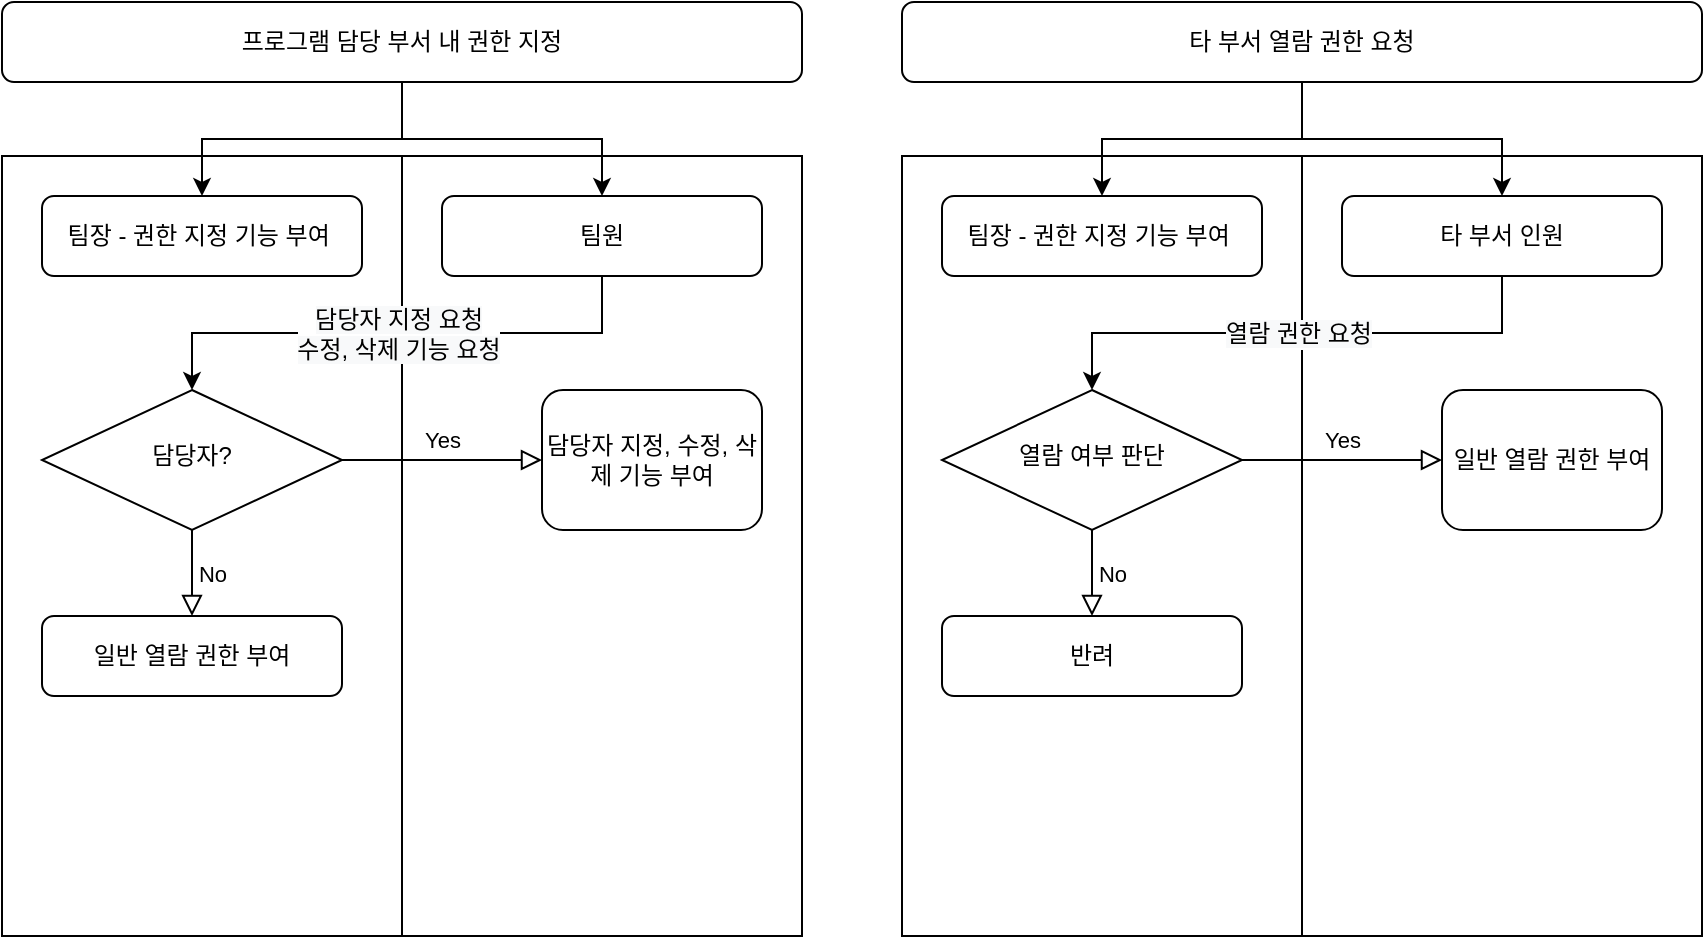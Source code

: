 <mxfile version="13.1.5" type="github">
  <diagram id="C5RBs43oDa-KdzZeNtuy" name="Page-1">
    <mxGraphModel dx="1392" dy="772" grid="1" gridSize="10" guides="1" tooltips="1" connect="1" arrows="1" fold="1" page="1" pageScale="1" pageWidth="827" pageHeight="1169" math="0" shadow="0">
      <root>
        <mxCell id="WIyWlLk6GJQsqaUBKTNV-0" />
        <mxCell id="WIyWlLk6GJQsqaUBKTNV-1" parent="WIyWlLk6GJQsqaUBKTNV-0" />
        <mxCell id="nkfNfoPDe_xAIz3V923W-22" value="" style="rounded=0;whiteSpace=wrap;html=1;" vertex="1" parent="WIyWlLk6GJQsqaUBKTNV-1">
          <mxGeometry x="230" y="210" width="200" height="390" as="geometry" />
        </mxCell>
        <mxCell id="nkfNfoPDe_xAIz3V923W-21" value="" style="rounded=0;whiteSpace=wrap;html=1;" vertex="1" parent="WIyWlLk6GJQsqaUBKTNV-1">
          <mxGeometry x="30" y="210" width="200" height="390" as="geometry" />
        </mxCell>
        <mxCell id="nkfNfoPDe_xAIz3V923W-4" style="edgeStyle=orthogonalEdgeStyle;rounded=0;orthogonalLoop=1;jettySize=auto;html=1;exitX=0.5;exitY=1;exitDx=0;exitDy=0;entryX=0.5;entryY=0;entryDx=0;entryDy=0;" edge="1" parent="WIyWlLk6GJQsqaUBKTNV-1" source="WIyWlLk6GJQsqaUBKTNV-3" target="nkfNfoPDe_xAIz3V923W-17">
          <mxGeometry relative="1" as="geometry">
            <mxPoint x="125" y="213" as="targetPoint" />
          </mxGeometry>
        </mxCell>
        <mxCell id="WIyWlLk6GJQsqaUBKTNV-3" value="프로그램 담당 부서 내 권한&amp;nbsp;지정" style="rounded=1;whiteSpace=wrap;html=1;fontSize=12;glass=0;strokeWidth=1;shadow=0;" parent="WIyWlLk6GJQsqaUBKTNV-1" vertex="1">
          <mxGeometry x="30" y="133" width="400" height="40" as="geometry" />
        </mxCell>
        <mxCell id="WIyWlLk6GJQsqaUBKTNV-9" value="Yes" style="edgeStyle=orthogonalEdgeStyle;rounded=0;html=1;jettySize=auto;orthogonalLoop=1;fontSize=11;endArrow=block;endFill=0;endSize=8;strokeWidth=1;shadow=0;labelBackgroundColor=none;exitX=1;exitY=0.5;exitDx=0;exitDy=0;" parent="WIyWlLk6GJQsqaUBKTNV-1" source="nkfNfoPDe_xAIz3V923W-20" target="WIyWlLk6GJQsqaUBKTNV-12" edge="1">
          <mxGeometry y="10" relative="1" as="geometry">
            <mxPoint as="offset" />
            <mxPoint x="200" y="415" as="sourcePoint" />
          </mxGeometry>
        </mxCell>
        <mxCell id="WIyWlLk6GJQsqaUBKTNV-12" value="담당자 지정, 수정, 삭제 기능 부여" style="rounded=1;whiteSpace=wrap;html=1;fontSize=12;glass=0;strokeWidth=1;shadow=0;" parent="WIyWlLk6GJQsqaUBKTNV-1" vertex="1">
          <mxGeometry x="300" y="327" width="110" height="70" as="geometry" />
        </mxCell>
        <mxCell id="nkfNfoPDe_xAIz3V923W-26" value="&lt;span style=&quot;font-size: 12px ; background-color: rgb(248 , 249 , 250)&quot;&gt;담당자 지정 요청&lt;/span&gt;&lt;br style=&quot;font-size: 12px ; background-color: rgb(248 , 249 , 250)&quot;&gt;&lt;span style=&quot;font-size: 12px ; background-color: rgb(248 , 249 , 250)&quot;&gt;수정, 삭제 기능 요청&lt;/span&gt;" style="edgeStyle=orthogonalEdgeStyle;rounded=0;orthogonalLoop=1;jettySize=auto;html=1;exitX=0.5;exitY=1;exitDx=0;exitDy=0;entryX=0.5;entryY=0;entryDx=0;entryDy=0;" edge="1" parent="WIyWlLk6GJQsqaUBKTNV-1" source="nkfNfoPDe_xAIz3V923W-3" target="nkfNfoPDe_xAIz3V923W-20">
          <mxGeometry relative="1" as="geometry" />
        </mxCell>
        <mxCell id="nkfNfoPDe_xAIz3V923W-3" value="&lt;span&gt;팀원&lt;br&gt;&lt;/span&gt;" style="rounded=1;whiteSpace=wrap;html=1;fontSize=12;glass=0;strokeWidth=1;shadow=0;" vertex="1" parent="WIyWlLk6GJQsqaUBKTNV-1">
          <mxGeometry x="250" y="230" width="160" height="40" as="geometry" />
        </mxCell>
        <mxCell id="nkfNfoPDe_xAIz3V923W-17" value="팀장 - 권한 지정 기능 부여&amp;nbsp;" style="rounded=1;whiteSpace=wrap;html=1;fontSize=12;glass=0;strokeWidth=1;shadow=0;" vertex="1" parent="WIyWlLk6GJQsqaUBKTNV-1">
          <mxGeometry x="50" y="230" width="160" height="40" as="geometry" />
        </mxCell>
        <mxCell id="nkfNfoPDe_xAIz3V923W-18" value="No" style="edgeStyle=orthogonalEdgeStyle;rounded=0;html=1;jettySize=auto;orthogonalLoop=1;fontSize=11;endArrow=block;endFill=0;endSize=8;strokeWidth=1;shadow=0;labelBackgroundColor=none;exitX=0.5;exitY=1;exitDx=0;exitDy=0;" edge="1" parent="WIyWlLk6GJQsqaUBKTNV-1" source="nkfNfoPDe_xAIz3V923W-20" target="nkfNfoPDe_xAIz3V923W-19">
          <mxGeometry y="10" relative="1" as="geometry">
            <mxPoint as="offset" />
          </mxGeometry>
        </mxCell>
        <mxCell id="nkfNfoPDe_xAIz3V923W-19" value="일반 열람 권한 부여" style="rounded=1;whiteSpace=wrap;html=1;fontSize=12;glass=0;strokeWidth=1;shadow=0;" vertex="1" parent="WIyWlLk6GJQsqaUBKTNV-1">
          <mxGeometry x="50" y="440" width="150" height="40" as="geometry" />
        </mxCell>
        <mxCell id="nkfNfoPDe_xAIz3V923W-20" value="담당자?" style="rhombus;whiteSpace=wrap;html=1;shadow=0;fontFamily=Helvetica;fontSize=12;align=center;strokeWidth=1;spacing=6;spacingTop=-4;" vertex="1" parent="WIyWlLk6GJQsqaUBKTNV-1">
          <mxGeometry x="50" y="327" width="150" height="70" as="geometry" />
        </mxCell>
        <mxCell id="nkfNfoPDe_xAIz3V923W-23" style="edgeStyle=orthogonalEdgeStyle;rounded=0;orthogonalLoop=1;jettySize=auto;html=1;exitX=0.5;exitY=1;exitDx=0;exitDy=0;entryX=0.5;entryY=0;entryDx=0;entryDy=0;" edge="1" parent="WIyWlLk6GJQsqaUBKTNV-1" source="WIyWlLk6GJQsqaUBKTNV-3" target="nkfNfoPDe_xAIz3V923W-3">
          <mxGeometry relative="1" as="geometry">
            <mxPoint x="125" y="213" as="targetPoint" />
          </mxGeometry>
        </mxCell>
        <mxCell id="nkfNfoPDe_xAIz3V923W-30" value="" style="rounded=0;whiteSpace=wrap;html=1;" vertex="1" parent="WIyWlLk6GJQsqaUBKTNV-1">
          <mxGeometry x="680" y="210" width="200" height="390" as="geometry" />
        </mxCell>
        <mxCell id="nkfNfoPDe_xAIz3V923W-31" value="" style="rounded=0;whiteSpace=wrap;html=1;" vertex="1" parent="WIyWlLk6GJQsqaUBKTNV-1">
          <mxGeometry x="480" y="210" width="200" height="390" as="geometry" />
        </mxCell>
        <mxCell id="nkfNfoPDe_xAIz3V923W-32" style="edgeStyle=orthogonalEdgeStyle;rounded=0;orthogonalLoop=1;jettySize=auto;html=1;exitX=0.5;exitY=1;exitDx=0;exitDy=0;entryX=0.5;entryY=0;entryDx=0;entryDy=0;" edge="1" parent="WIyWlLk6GJQsqaUBKTNV-1" source="nkfNfoPDe_xAIz3V923W-33" target="nkfNfoPDe_xAIz3V923W-38">
          <mxGeometry relative="1" as="geometry">
            <mxPoint x="575" y="213" as="targetPoint" />
          </mxGeometry>
        </mxCell>
        <mxCell id="nkfNfoPDe_xAIz3V923W-33" value="타 부서 열람 권한 요청" style="rounded=1;whiteSpace=wrap;html=1;fontSize=12;glass=0;strokeWidth=1;shadow=0;" vertex="1" parent="WIyWlLk6GJQsqaUBKTNV-1">
          <mxGeometry x="480" y="133" width="400" height="40" as="geometry" />
        </mxCell>
        <mxCell id="nkfNfoPDe_xAIz3V923W-34" value="Yes" style="edgeStyle=orthogonalEdgeStyle;rounded=0;html=1;jettySize=auto;orthogonalLoop=1;fontSize=11;endArrow=block;endFill=0;endSize=8;strokeWidth=1;shadow=0;labelBackgroundColor=none;exitX=1;exitY=0.5;exitDx=0;exitDy=0;" edge="1" parent="WIyWlLk6GJQsqaUBKTNV-1" source="nkfNfoPDe_xAIz3V923W-41" target="nkfNfoPDe_xAIz3V923W-35">
          <mxGeometry y="10" relative="1" as="geometry">
            <mxPoint as="offset" />
            <mxPoint x="650" y="415" as="sourcePoint" />
          </mxGeometry>
        </mxCell>
        <mxCell id="nkfNfoPDe_xAIz3V923W-35" value="일반 열람 권한 부여" style="rounded=1;whiteSpace=wrap;html=1;fontSize=12;glass=0;strokeWidth=1;shadow=0;" vertex="1" parent="WIyWlLk6GJQsqaUBKTNV-1">
          <mxGeometry x="750" y="327" width="110" height="70" as="geometry" />
        </mxCell>
        <mxCell id="nkfNfoPDe_xAIz3V923W-36" value="&lt;span style=&quot;font-size: 12px ; background-color: rgb(248 , 249 , 250)&quot;&gt;열람 권한 요청&lt;/span&gt;" style="edgeStyle=orthogonalEdgeStyle;rounded=0;orthogonalLoop=1;jettySize=auto;html=1;exitX=0.5;exitY=1;exitDx=0;exitDy=0;entryX=0.5;entryY=0;entryDx=0;entryDy=0;" edge="1" parent="WIyWlLk6GJQsqaUBKTNV-1" source="nkfNfoPDe_xAIz3V923W-37" target="nkfNfoPDe_xAIz3V923W-41">
          <mxGeometry relative="1" as="geometry" />
        </mxCell>
        <mxCell id="nkfNfoPDe_xAIz3V923W-37" value="&lt;span&gt;타 부서 인원&lt;br&gt;&lt;/span&gt;" style="rounded=1;whiteSpace=wrap;html=1;fontSize=12;glass=0;strokeWidth=1;shadow=0;" vertex="1" parent="WIyWlLk6GJQsqaUBKTNV-1">
          <mxGeometry x="700" y="230" width="160" height="40" as="geometry" />
        </mxCell>
        <mxCell id="nkfNfoPDe_xAIz3V923W-38" value="팀장 - 권한 지정 기능 부여&amp;nbsp;" style="rounded=1;whiteSpace=wrap;html=1;fontSize=12;glass=0;strokeWidth=1;shadow=0;" vertex="1" parent="WIyWlLk6GJQsqaUBKTNV-1">
          <mxGeometry x="500" y="230" width="160" height="40" as="geometry" />
        </mxCell>
        <mxCell id="nkfNfoPDe_xAIz3V923W-39" value="No" style="edgeStyle=orthogonalEdgeStyle;rounded=0;html=1;jettySize=auto;orthogonalLoop=1;fontSize=11;endArrow=block;endFill=0;endSize=8;strokeWidth=1;shadow=0;labelBackgroundColor=none;exitX=0.5;exitY=1;exitDx=0;exitDy=0;" edge="1" parent="WIyWlLk6GJQsqaUBKTNV-1" source="nkfNfoPDe_xAIz3V923W-41" target="nkfNfoPDe_xAIz3V923W-40">
          <mxGeometry y="10" relative="1" as="geometry">
            <mxPoint as="offset" />
          </mxGeometry>
        </mxCell>
        <mxCell id="nkfNfoPDe_xAIz3V923W-40" value="반려" style="rounded=1;whiteSpace=wrap;html=1;fontSize=12;glass=0;strokeWidth=1;shadow=0;" vertex="1" parent="WIyWlLk6GJQsqaUBKTNV-1">
          <mxGeometry x="500" y="440" width="150" height="40" as="geometry" />
        </mxCell>
        <mxCell id="nkfNfoPDe_xAIz3V923W-41" value="열람 여부 판단" style="rhombus;whiteSpace=wrap;html=1;shadow=0;fontFamily=Helvetica;fontSize=12;align=center;strokeWidth=1;spacing=6;spacingTop=-4;" vertex="1" parent="WIyWlLk6GJQsqaUBKTNV-1">
          <mxGeometry x="500" y="327" width="150" height="70" as="geometry" />
        </mxCell>
        <mxCell id="nkfNfoPDe_xAIz3V923W-42" style="edgeStyle=orthogonalEdgeStyle;rounded=0;orthogonalLoop=1;jettySize=auto;html=1;exitX=0.5;exitY=1;exitDx=0;exitDy=0;entryX=0.5;entryY=0;entryDx=0;entryDy=0;" edge="1" parent="WIyWlLk6GJQsqaUBKTNV-1" source="nkfNfoPDe_xAIz3V923W-33" target="nkfNfoPDe_xAIz3V923W-37">
          <mxGeometry relative="1" as="geometry">
            <mxPoint x="575" y="213" as="targetPoint" />
          </mxGeometry>
        </mxCell>
      </root>
    </mxGraphModel>
  </diagram>
</mxfile>
